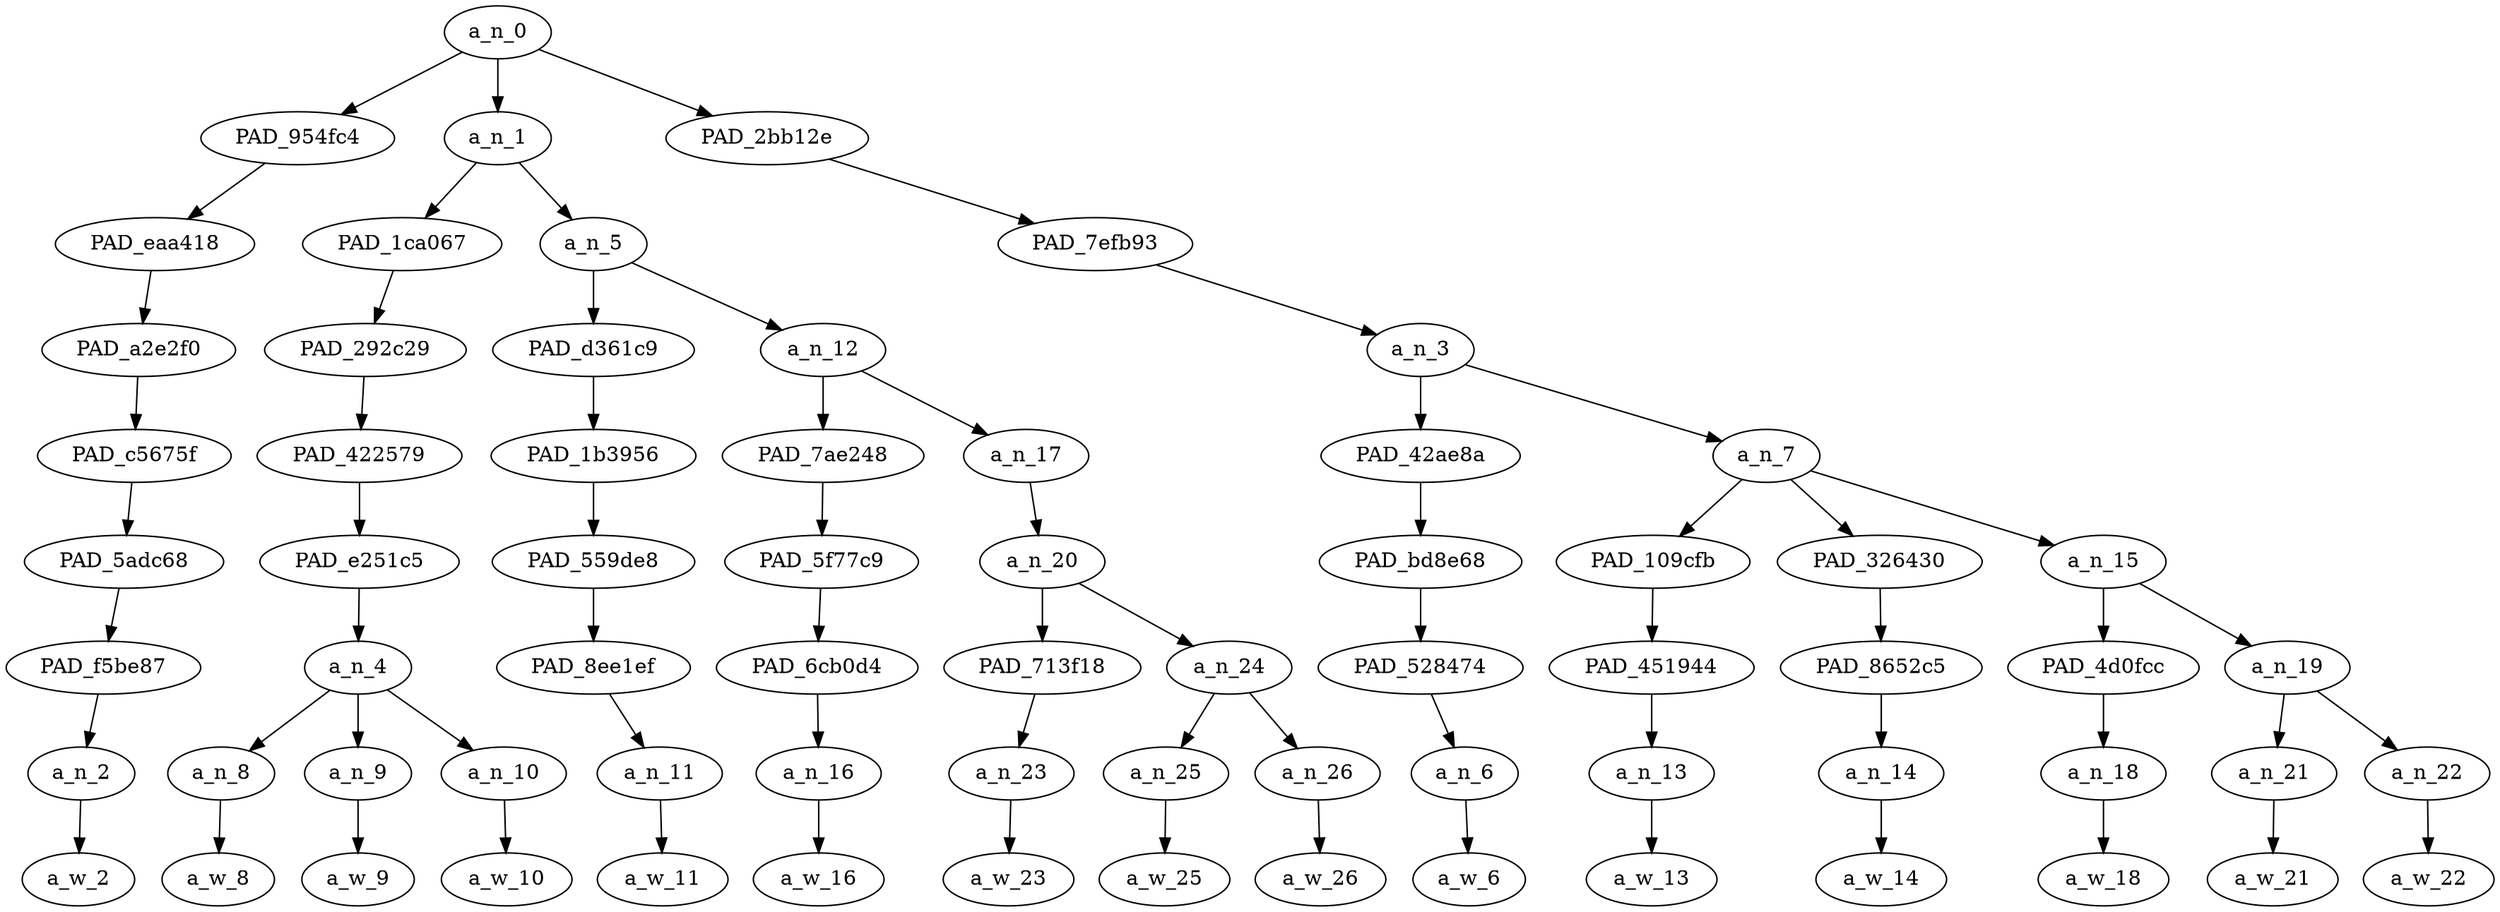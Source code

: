 strict digraph "" {
	a_n_0	[div_dir=1,
		index=0,
		level=8,
		pos="6.864583333333333,8!",
		text_span="[0, 1, 2, 3, 4, 5, 6, 7, 8, 9, 10, 11, 12, 13, 14]",
		value=1.00000000];
	PAD_954fc4	[div_dir=-1,
		index=1,
		level=7,
		pos="8.0,7!",
		text_span="[8]",
		value=0.04252753];
	a_n_0 -> PAD_954fc4;
	a_n_1	[div_dir=1,
		index=0,
		level=7,
		pos="2.46875,7!",
		text_span="[0, 1, 2, 3, 4, 5, 6, 7]",
		value=0.69216562];
	a_n_0 -> a_n_1;
	PAD_2bb12e	[div_dir=1,
		index=2,
		level=7,
		pos="10.125,7!",
		text_span="[9, 10, 11, 12, 13, 14]",
		value=0.26481762];
	a_n_0 -> PAD_2bb12e;
	PAD_eaa418	[div_dir=-1,
		index=2,
		level=6,
		pos="8.0,6!",
		text_span="[8]",
		value=0.04252753];
	PAD_954fc4 -> PAD_eaa418;
	PAD_a2e2f0	[div_dir=-1,
		index=3,
		level=5,
		pos="8.0,5!",
		text_span="[8]",
		value=0.04252753];
	PAD_eaa418 -> PAD_a2e2f0;
	PAD_c5675f	[div_dir=-1,
		index=4,
		level=4,
		pos="8.0,4!",
		text_span="[8]",
		value=0.04252753];
	PAD_a2e2f0 -> PAD_c5675f;
	PAD_5adc68	[div_dir=-1,
		index=4,
		level=3,
		pos="8.0,3!",
		text_span="[8]",
		value=0.04252753];
	PAD_c5675f -> PAD_5adc68;
	PAD_f5be87	[div_dir=-1,
		index=5,
		level=2,
		pos="8.0,2!",
		text_span="[8]",
		value=0.04252753];
	PAD_5adc68 -> PAD_f5be87;
	a_n_2	[div_dir=-1,
		index=8,
		level=1,
		pos="8.0,1!",
		text_span="[8]",
		value=0.04252753];
	PAD_f5be87 -> a_n_2;
	a_w_2	[div_dir=0,
		index=8,
		level=0,
		pos="8,0!",
		text_span="[8]",
		value=i1];
	a_n_2 -> a_w_2;
	PAD_1ca067	[div_dir=1,
		index=0,
		level=6,
		pos="1.0,6!",
		text_span="[0, 1, 2]",
		value=0.23636974];
	a_n_1 -> PAD_1ca067;
	a_n_5	[div_dir=1,
		index=1,
		level=6,
		pos="3.9375,6!",
		text_span="[3, 4, 5, 6, 7]",
		value=0.45542161];
	a_n_1 -> a_n_5;
	PAD_292c29	[div_dir=1,
		index=0,
		level=5,
		pos="1.0,5!",
		text_span="[0, 1, 2]",
		value=0.23636974];
	PAD_1ca067 -> PAD_292c29;
	PAD_422579	[div_dir=1,
		index=0,
		level=4,
		pos="1.0,4!",
		text_span="[0, 1, 2]",
		value=0.23636974];
	PAD_292c29 -> PAD_422579;
	PAD_e251c5	[div_dir=1,
		index=0,
		level=3,
		pos="1.0,3!",
		text_span="[0, 1, 2]",
		value=0.23636974];
	PAD_422579 -> PAD_e251c5;
	a_n_4	[div_dir=1,
		index=0,
		level=2,
		pos="1.0,2!",
		text_span="[0, 1, 2]",
		value=0.23636974];
	PAD_e251c5 -> a_n_4;
	a_n_8	[div_dir=1,
		index=0,
		level=1,
		pos="0.0,1!",
		text_span="[0]",
		value=0.10144734];
	a_n_4 -> a_n_8;
	a_n_9	[div_dir=1,
		index=1,
		level=1,
		pos="1.0,1!",
		text_span="[1]",
		value=0.08901834];
	a_n_4 -> a_n_9;
	a_n_10	[div_dir=1,
		index=2,
		level=1,
		pos="2.0,1!",
		text_span="[2]",
		value=0.04566516];
	a_n_4 -> a_n_10;
	a_w_8	[div_dir=0,
		index=0,
		level=0,
		pos="0,0!",
		text_span="[0]",
		value="<user>"];
	a_n_8 -> a_w_8;
	a_w_9	[div_dir=0,
		index=1,
		level=0,
		pos="1,0!",
		text_span="[1]",
		value="<user>1"];
	a_n_9 -> a_w_9;
	a_w_10	[div_dir=0,
		index=2,
		level=0,
		pos="2,0!",
		text_span="[2]",
		value=i];
	a_n_10 -> a_w_10;
	PAD_d361c9	[div_dir=1,
		index=1,
		level=5,
		pos="3.0,5!",
		text_span="[3]",
		value=0.04709081];
	a_n_5 -> PAD_d361c9;
	a_n_12	[div_dir=1,
		index=2,
		level=5,
		pos="4.875,5!",
		text_span="[4, 5, 6, 7]",
		value=0.40802591];
	a_n_5 -> a_n_12;
	PAD_1b3956	[div_dir=1,
		index=1,
		level=4,
		pos="3.0,4!",
		text_span="[3]",
		value=0.04709081];
	PAD_d361c9 -> PAD_1b3956;
	PAD_559de8	[div_dir=1,
		index=1,
		level=3,
		pos="3.0,3!",
		text_span="[3]",
		value=0.04709081];
	PAD_1b3956 -> PAD_559de8;
	PAD_8ee1ef	[div_dir=1,
		index=1,
		level=2,
		pos="3.0,2!",
		text_span="[3]",
		value=0.04709081];
	PAD_559de8 -> PAD_8ee1ef;
	a_n_11	[div_dir=1,
		index=3,
		level=1,
		pos="3.0,1!",
		text_span="[3]",
		value=0.04709081];
	PAD_8ee1ef -> a_n_11;
	a_w_11	[div_dir=0,
		index=3,
		level=0,
		pos="3,0!",
		text_span="[3]",
		value=can];
	a_n_11 -> a_w_11;
	PAD_7ae248	[div_dir=1,
		index=2,
		level=4,
		pos="4.0,4!",
		text_span="[4]",
		value=0.14347621];
	a_n_12 -> PAD_7ae248;
	a_n_17	[div_dir=1,
		index=3,
		level=4,
		pos="5.75,4!",
		text_span="[5, 6, 7]",
		value=0.26426815];
	a_n_12 -> a_n_17;
	PAD_5f77c9	[div_dir=1,
		index=2,
		level=3,
		pos="4.0,3!",
		text_span="[4]",
		value=0.14347621];
	PAD_7ae248 -> PAD_5f77c9;
	PAD_6cb0d4	[div_dir=1,
		index=2,
		level=2,
		pos="4.0,2!",
		text_span="[4]",
		value=0.14347621];
	PAD_5f77c9 -> PAD_6cb0d4;
	a_n_16	[div_dir=1,
		index=4,
		level=1,
		pos="4.0,1!",
		text_span="[4]",
		value=0.14347621];
	PAD_6cb0d4 -> a_n_16;
	a_w_16	[div_dir=0,
		index=4,
		level=0,
		pos="4,0!",
		text_span="[4]",
		value=lmao];
	a_n_16 -> a_w_16;
	a_n_20	[div_dir=1,
		index=3,
		level=3,
		pos="5.75,3!",
		text_span="[5, 6, 7]",
		value=0.26422948];
	a_n_17 -> a_n_20;
	PAD_713f18	[div_dir=1,
		index=3,
		level=2,
		pos="5.0,2!",
		text_span="[5]",
		value=0.07420924];
	a_n_20 -> PAD_713f18;
	a_n_24	[div_dir=1,
		index=4,
		level=2,
		pos="6.5,2!",
		text_span="[6, 7]",
		value=0.18998156];
	a_n_20 -> a_n_24;
	a_n_23	[div_dir=1,
		index=5,
		level=1,
		pos="5.0,1!",
		text_span="[5]",
		value=0.07420924];
	PAD_713f18 -> a_n_23;
	a_w_23	[div_dir=0,
		index=5,
		level=0,
		pos="5,0!",
		text_span="[5]",
		value=theater];
	a_n_23 -> a_w_23;
	a_n_25	[div_dir=1,
		index=6,
		level=1,
		pos="6.0,1!",
		text_span="[6]",
		value=0.06488548];
	a_n_24 -> a_n_25;
	a_n_26	[div_dir=-1,
		index=7,
		level=1,
		pos="7.0,1!",
		text_span="[7]",
		value=0.12508144];
	a_n_24 -> a_n_26;
	a_w_25	[div_dir=0,
		index=6,
		level=0,
		pos="6,0!",
		text_span="[6]",
		value=meets];
	a_n_25 -> a_w_25;
	a_w_26	[div_dir=0,
		index=7,
		level=0,
		pos="7,0!",
		text_span="[7]",
		value=ghetto];
	a_n_26 -> a_w_26;
	PAD_7efb93	[div_dir=1,
		index=3,
		level=6,
		pos="10.125,6!",
		text_span="[9, 10, 11, 12, 13, 14]",
		value=0.26481762];
	PAD_2bb12e -> PAD_7efb93;
	a_n_3	[div_dir=1,
		index=4,
		level=5,
		pos="10.125,5!",
		text_span="[9, 10, 11, 12, 13, 14]",
		value=0.26481762];
	PAD_7efb93 -> a_n_3;
	PAD_42ae8a	[div_dir=1,
		index=5,
		level=4,
		pos="9.0,4!",
		text_span="[9]",
		value=0.03783735];
	a_n_3 -> PAD_42ae8a;
	a_n_7	[div_dir=1,
		index=6,
		level=4,
		pos="11.25,4!",
		text_span="[10, 11, 12, 13, 14]",
		value=0.22658853];
	a_n_3 -> a_n_7;
	PAD_bd8e68	[div_dir=1,
		index=5,
		level=3,
		pos="9.0,3!",
		text_span="[9]",
		value=0.03783735];
	PAD_42ae8a -> PAD_bd8e68;
	PAD_528474	[div_dir=1,
		index=6,
		level=2,
		pos="9.0,2!",
		text_span="[9]",
		value=0.03783735];
	PAD_bd8e68 -> PAD_528474;
	a_n_6	[div_dir=1,
		index=9,
		level=1,
		pos="9.0,1!",
		text_span="[9]",
		value=0.03783735];
	PAD_528474 -> a_n_6;
	a_w_6	[div_dir=0,
		index=9,
		level=0,
		pos="9,0!",
		text_span="[9]",
		value=will];
	a_n_6 -> a_w_6;
	PAD_109cfb	[div_dir=1,
		index=6,
		level=3,
		pos="10.0,3!",
		text_span="[10]",
		value=0.07527514];
	a_n_7 -> PAD_109cfb;
	PAD_326430	[div_dir=1,
		index=7,
		level=3,
		pos="11.0,3!",
		text_span="[11]",
		value=0.04230092];
	a_n_7 -> PAD_326430;
	a_n_15	[div_dir=1,
		index=8,
		level=3,
		pos="12.75,3!",
		text_span="[12, 13, 14]",
		value=0.10858268];
	a_n_7 -> a_n_15;
	PAD_451944	[div_dir=1,
		index=7,
		level=2,
		pos="10.0,2!",
		text_span="[10]",
		value=0.07527514];
	PAD_109cfb -> PAD_451944;
	a_n_13	[div_dir=1,
		index=10,
		level=1,
		pos="10.0,1!",
		text_span="[10]",
		value=0.07527514];
	PAD_451944 -> a_n_13;
	a_w_13	[div_dir=0,
		index=10,
		level=0,
		pos="10,0!",
		text_span="[10]",
		value=snap];
	a_n_13 -> a_w_13;
	PAD_8652c5	[div_dir=1,
		index=8,
		level=2,
		pos="11.0,2!",
		text_span="[11]",
		value=0.04230092];
	PAD_326430 -> PAD_8652c5;
	a_n_14	[div_dir=1,
		index=11,
		level=1,
		pos="11.0,1!",
		text_span="[11]",
		value=0.04230092];
	PAD_8652c5 -> a_n_14;
	a_w_14	[div_dir=0,
		index=11,
		level=0,
		pos="11,0!",
		text_span="[11]",
		value=them];
	a_n_14 -> a_w_14;
	PAD_4d0fcc	[div_dir=1,
		index=9,
		level=2,
		pos="12.0,2!",
		text_span="[12]",
		value=0.03195491];
	a_n_15 -> PAD_4d0fcc;
	a_n_19	[div_dir=1,
		index=10,
		level=2,
		pos="13.5,2!",
		text_span="[13, 14]",
		value=0.07615873];
	a_n_15 -> a_n_19;
	a_n_18	[div_dir=1,
		index=12,
		level=1,
		pos="12.0,1!",
		text_span="[12]",
		value=0.03195491];
	PAD_4d0fcc -> a_n_18;
	a_w_18	[div_dir=0,
		index=12,
		level=0,
		pos="12,0!",
		text_span="[12]",
		value=in];
	a_n_18 -> a_w_18;
	a_n_21	[div_dir=1,
		index=13,
		level=1,
		pos="13.0,1!",
		text_span="[13]",
		value=0.02856044];
	a_n_19 -> a_n_21;
	a_n_22	[div_dir=1,
		index=14,
		level=1,
		pos="14.0,1!",
		text_span="[14]",
		value=0.04720767];
	a_n_19 -> a_n_22;
	a_w_21	[div_dir=0,
		index=13,
		level=0,
		pos="13,0!",
		text_span="[13]",
		value=a];
	a_n_21 -> a_w_21;
	a_w_22	[div_dir=0,
		index=14,
		level=0,
		pos="14,0!",
		text_span="[14]",
		value=second];
	a_n_22 -> a_w_22;
}
